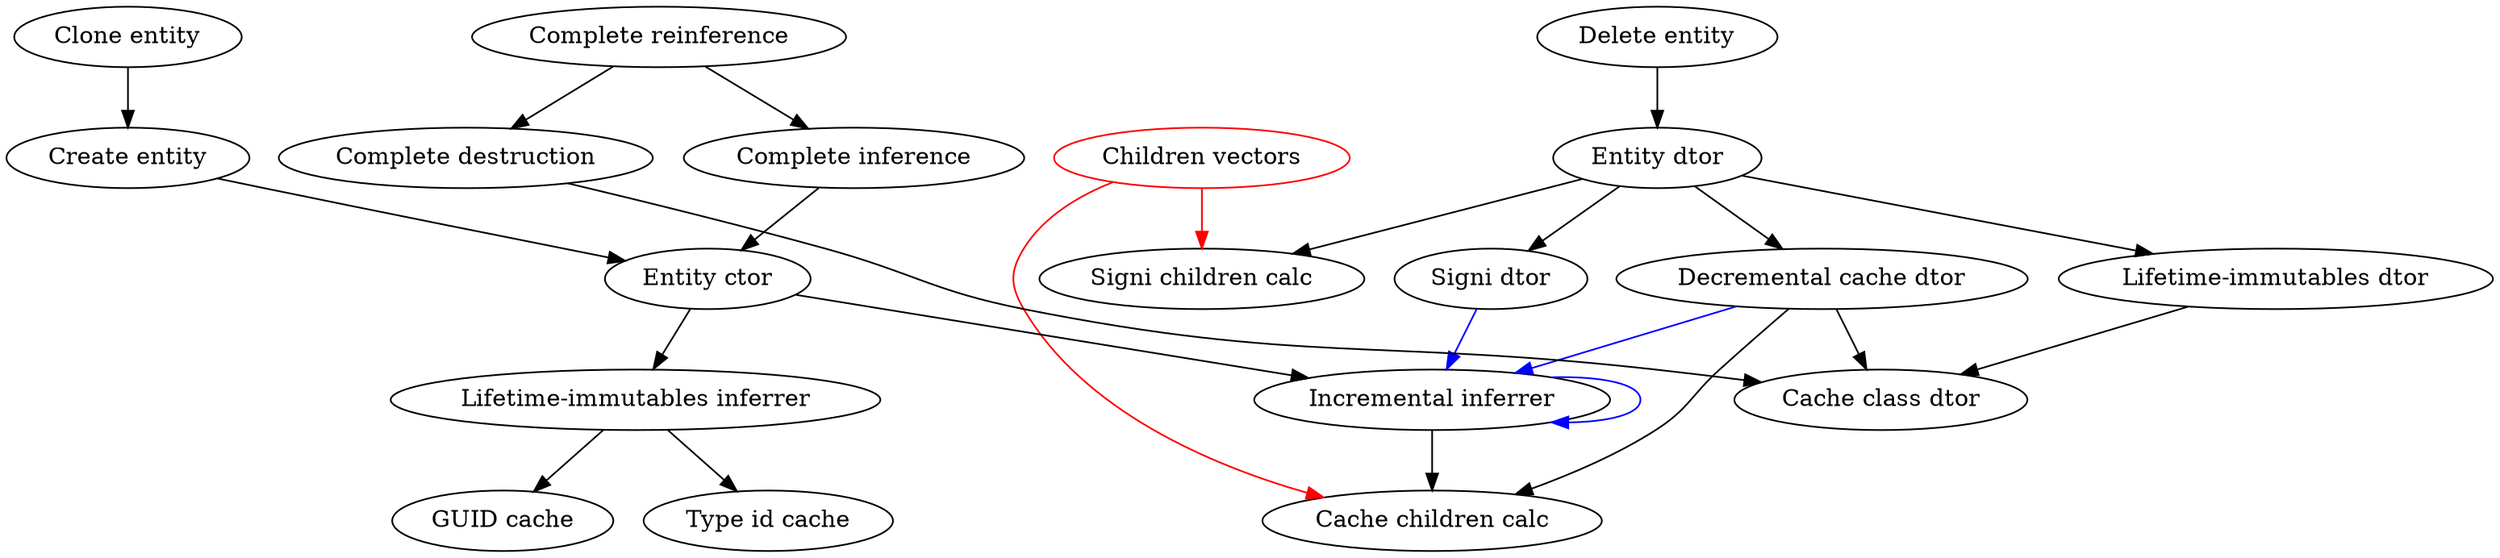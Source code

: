 digraph G {
	/*
		Parent is a dependency of a child.
		Child is dependent on the parent.

		Legend:

		Red node - cache

		Black edge - calls [target node label] this entity only
		Red edge - [target node label] depends on [source node label]
		Blue edge - calls [target node label] of one or more entities
	*/

	ordering=out;
	"Decremental cache dtor"->"Cache children calc"
	"Children vectors"[color=red]
	"Children vectors"->"Cache children calc"[color=red]
	
	"Decremental cache dtor"->"Cache class dtor"
	"Decremental cache dtor"->"Incremental inferrer"[color=blue]
	//"Incremental inferrer"->"Decremental cache dtor"

	"Incremental inferrer"->"Incremental inferrer"[color=blue/* label="of" labeltooltip="of child(dependency)"*/]

	"Incremental inferrer"->"Cache children calc"

	"Entity ctor"->"Lifetime-immutables inferrer"
	"Entity ctor"->"Incremental inferrer"

	"Children vectors"->"Signi children calc"[color=red]

	"Entity dtor"->"Signi children calc"
	"Entity dtor"->"Signi dtor"
	"Entity dtor"->"Decremental cache dtor"
	"Entity dtor"->"Lifetime-immutables dtor"
	"Lifetime-immutables dtor"->"Cache class dtor"
	"Signi dtor"->"Incremental inferrer"[color=blue]

	"Create entity"->"Entity ctor"
	"Clone entity"->"Create entity"
	"Delete entity"->"Entity dtor"

	"Complete reinference"->"Complete destruction"
	"Complete reinference"->"Complete inference"

	"Complete inference"->"Entity ctor"
	"Complete destruction"->"Cache class dtor"

	"Lifetime-immutables inferrer"->"GUID cache"
	"Lifetime-immutables inferrer"->"Type id cache"

//	"Assoc-signi field changer"->"Incremental inferrer"[constraint=false]

//	"Signi"[color=green]	
//	"Signi"->"Incremental inferrer"[constraint=false,color=green]
}
